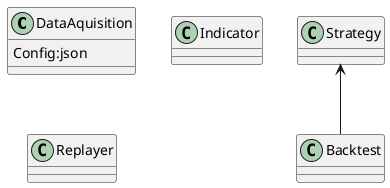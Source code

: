 @startuml



class DataAquisition {
    Config:json
}

class Indicator
class Strategy 
class Backtest 

Strategy <-- Backtest



class Replayer
class Backtest
class Strategy







@enduml
